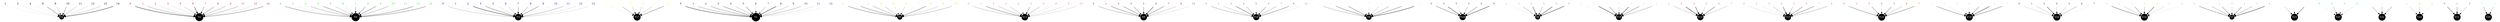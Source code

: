 strict digraph {
	node [shape=point];
	1 -> n1_2 [penwidth=0.11];
	2 -> n1_2 [penwidth=0.16];
	4 -> n1_2 [penwidth=0.13];
	8 -> n1_2 [penwidth=1.02];
	9 -> n1_2 [penwidth=0.42];
	10 -> n1_2 [penwidth=0.95];
	11 -> n1_2 [penwidth=0.51];
	12 -> n1_2 [penwidth=0.28];
	13 -> n1_2 [penwidth=0.47];
	14 -> n1_2 [penwidth=1.50];
	15 -> n1_4 [penwidth=1.61];
	16 -> n1_4 [penwidth=0.66];
	17 -> n1_4 [penwidth=0.25];
	18 -> n1_4 [penwidth=0.26];
	20 -> n1_4 [penwidth=0.54];
	21 -> n1_4 [penwidth=1.61];
	22 -> n1_4 [penwidth=0.97];
	23 -> n1_4 [penwidth=0.91];
	24 -> n1_4 [penwidth=0.64];
	26 -> n1_4 [penwidth=0.71];
	27 -> n1_4 [penwidth=0.27];
	29 -> n1_4 [penwidth=0.99];
	30 -> n1_0 [penwidth=0.94];
	32 -> n1_0 [penwidth=0.16];
	33 -> n1_0 [penwidth=0.67];
	34 -> n1_0 [penwidth=0.98];
	35 -> n1_0 [penwidth=0.51];
	36 -> n1_0 [penwidth=0.26];
	37 -> n1_0 [penwidth=0.98];
	38 -> n1_0 [penwidth=0.98];
	39 -> n1_0 [penwidth=1.02];
	40 -> n1_0 [penwidth=0.69];
	41 -> n1_0 [penwidth=0.10];
	42 -> n1_0 [penwidth=1.04];
	44 -> n1_0 [penwidth=1.03];
	45 -> n1_3 [penwidth=0.48];
	46 -> n1_3 [penwidth=0.12];
	47 -> n1_3 [penwidth=1.58];
	48 -> n1_3 [penwidth=0.99];
	50 -> n1_3 [penwidth=0.26];
	51 -> n1_3 [penwidth=0.49];
	52 -> n1_3 [penwidth=1.03];
	53 -> n1_3 [penwidth=0.67];
	54 -> n1_3 [penwidth=0.99];
	55 -> n1_3 [penwidth=0.13];
	56 -> n1_3 [penwidth=0.66];
	57 -> n1_3 [penwidth=0.28];
	58 -> n1_3 [penwidth=0.27];
	60 -> n1_17 [penwidth=0.13];
	61 -> n1_17 [penwidth=0.64];
	63 -> n1_17 [penwidth=0.49];
	64 -> n1_17 [penwidth=0.59];
	66 -> n1_17 [penwidth=0.46];
	71 -> n1_17 [penwidth=0.95];
	72 -> n1_1 [penwidth=1.55];
	73 -> n1_1 [penwidth=0.70];
	74 -> n1_1 [penwidth=0.81];
	75 -> n1_1 [penwidth=1.01];
	76 -> n1_1 [penwidth=0.54];
	77 -> n1_1 [penwidth=0.98];
	78 -> n1_1 [penwidth=0.46];
	79 -> n1_1 [penwidth=0.62];
	80 -> n1_1 [penwidth=1.67];
	81 -> n1_1 [penwidth=0.50];
	82 -> n1_1 [penwidth=0.67];
	83 -> n1_1 [penwidth=0.27];
	84 -> n1_1 [penwidth=0.11];
	85 -> n1_5 [penwidth=1.00];
	86 -> n1_5 [penwidth=0.97];
	87 -> n1_5 [penwidth=0.69];
	89 -> n1_5 [penwidth=0.55];
	90 -> n1_5 [penwidth=0.26];
	91 -> n1_5 [penwidth=0.45];
	92 -> n1_5 [penwidth=0.10];
	93 -> n1_5 [penwidth=0.99];
	94 -> n1_5 [penwidth=0.41];
	95 -> n1_5 [penwidth=0.63];
	98 -> n1_11 [penwidth=0.52];
	99 -> n1_11 [penwidth=1.01];
	100 -> n1_11 [penwidth=0.53];
	101 -> n1_11 [penwidth=0.45];
	102 -> n1_11 [penwidth=0.15];
	103 -> n1_11 [penwidth=0.92];
	104 -> n1_11 [penwidth=0.60];
	106 -> n1_11 [penwidth=0.21];
	107 -> n1_11 [penwidth=0.31];
	108 -> n1_11 [penwidth=0.33];
	110 -> n1_6 [penwidth=0.68];
	111 -> n1_6 [penwidth=1.00];
	112 -> n1_6 [penwidth=0.99];
	113 -> n1_6 [penwidth=0.97];
	115 -> n1_6 [penwidth=0.96];
	116 -> n1_6 [penwidth=1.48];
	117 -> n1_6 [penwidth=1.02];
	118 -> n1_6 [penwidth=0.51];
	121 -> n1_6 [penwidth=0.25];
	122 -> n1_10 [penwidth=0.66];
	123 -> n1_10 [penwidth=0.46];
	124 -> n1_10 [penwidth=1.20];
	126 -> n1_10 [penwidth=0.69];
	127 -> n1_10 [penwidth=0.12];
	128 -> n1_10 [penwidth=0.98];
	129 -> n1_10 [penwidth=0.62];
	130 -> n1_10 [penwidth=1.03];
	133 -> n1_10 [penwidth=0.12];
	134 -> n1_8 [penwidth=0.61];
	136 -> n1_8 [penwidth=0.98];
	137 -> n1_8 [penwidth=1.02];
	138 -> n1_8 [penwidth=0.13];
	139 -> n1_8 [penwidth=0.27];
	140 -> n1_8 [penwidth=0.45];
	141 -> n1_8 [penwidth=0.65];
	142 -> n1_8 [penwidth=1.00];
	144 -> n1_8 [penwidth=1.53];
	145 -> n1_18 [penwidth=0.96];
	149 -> n1_18 [penwidth=1.50];
	150 -> n1_18 [penwidth=0.28];
	151 -> n1_18 [penwidth=0.72];
	153 -> n1_18 [penwidth=0.95];
	154 -> n1_18 [penwidth=1.56];
	157 -> n1_9 [penwidth=0.10];
	159 -> n1_9 [penwidth=0.64];
	161 -> n1_9 [penwidth=1.64];
	162 -> n1_9 [penwidth=0.81];
	164 -> n1_9 [penwidth=1.52];
	165 -> n1_9 [penwidth=1.56];
	168 -> n1_16 [penwidth=0.11];
	169 -> n1_16 [penwidth=1.65];
	170 -> n1_16 [penwidth=0.99];
	171 -> n1_16 [penwidth=0.47];
	172 -> n1_16 [penwidth=1.57];
	173 -> n1_16 [penwidth=0.97];
	174 -> n1_16 [penwidth=0.68];
	177 -> n1_12 [penwidth=0.50];
	178 -> n1_12 [penwidth=1.69];
	180 -> n1_12 [penwidth=1.59];
	181 -> n1_12 [penwidth=0.45];
	182 -> n1_12 [penwidth=1.13];
	183 -> n1_12 [penwidth=0.47];
	185 -> n1_13 [penwidth=0.25];
	187 -> n1_13 [penwidth=0.13];
	188 -> n1_13 [penwidth=0.49];
	189 -> n1_13 [penwidth=1.54];
	190 -> n1_13 [penwidth=0.71];
	191 -> n1_13 [penwidth=0.98];
	192 -> n1_13 [penwidth=1.00];
	193 -> n1_13 [penwidth=0.61];
	194 -> n1_15 [penwidth=0.98];
	195 -> n1_15 [penwidth=0.12];
	197 -> n1_15 [penwidth=0.96];
	198 -> n1_15 [penwidth=0.25];
	199 -> n1_15 [penwidth=0.99];
	200 -> n1_15 [penwidth=0.51];
	201 -> n1_15 [penwidth=1.02];
	203 -> n1_19 [penwidth=0.95];
	204 -> n1_19 [penwidth=0.15];
	205 -> n1_19 [penwidth=0.10];
	206 -> n1_19 [penwidth=0.20];
	207 -> n1_19 [penwidth=0.99];
	208 -> n1_19 [penwidth=1.58];
	209 -> n1_19 [penwidth=1.02];
	210 -> n1_20 [penwidth=0.30];
	211 -> n1_20 [penwidth=0.45];
	213 -> n1_20 [penwidth=1.49];
	214 -> n1_20 [penwidth=0.51];
	215 -> n1_20 [penwidth=0.43];
	216 -> n1_20 [penwidth=0.63];
	217 -> n1_20 [penwidth=0.10];
	218 -> n1_14 [penwidth=1.16];
	219 -> n1_14 [penwidth=0.44];
	220 -> n1_14 [penwidth=0.92];
	221 -> n1_14 [penwidth=0.69];
	222 -> n1_14 [penwidth=1.47];
	223 -> n1_14 [penwidth=0.25];
	224 -> n1_14 [penwidth=0.10];
	225 -> n1_7 [penwidth=0.95];
	226 -> n1_7 [penwidth=0.64];
	227 -> n1_7 [penwidth=0.98];
	228 -> n1_7 [penwidth=0.48];
	229 -> n1_7 [penwidth=1.03];
	230 -> n1_7 [penwidth=0.68];
	231 -> n1_7 [penwidth=1.58];
	232 -> n1_23 [penwidth=0.53];
	233 -> n1_23 [penwidth=0.28];
	234 -> n1_23 [penwidth=1.31];
	238 -> n1_25 [penwidth=0.14];
	240 -> n1_25 [penwidth=0.65];
	241 -> n1_25 [penwidth=0.10];
	242 -> n1_25 [penwidth=0.27];
	243 -> n1_22 [penwidth=0.72];
	245 -> n1_22 [penwidth=0.71];
	247 -> n1_22 [penwidth=0.89];
	253 -> n1_24 [penwidth=0.38];
	254 -> n1_24 [penwidth=0.55];
	255 -> n1_24 [penwidth=0.12];
	256 -> n1_21 [penwidth=1.26];
	257 -> n1_21 [penwidth=0.98];
	259 -> n1_21 [penwidth=0.52];
	267 -> n1_26 [penwidth=1.00];
	269 -> n1_26 [penwidth=0.61];
	1 [label="1",shape=none,fontcolor="black"]
	2 [label="2",shape=none,fontcolor="black"]
	4 [label="4",shape=none,fontcolor="black"]
	8 [label="8",shape=none,fontcolor="black"]
	9 [label="9",shape=none,fontcolor="black"]
	10 [label="10",shape=none,fontcolor="black"]
	11 [label="11",shape=none,fontcolor="black"]
	12 [label="12",shape=none,fontcolor="black"]
	13 [label="13",shape=none,fontcolor="black"]
	14 [label="14",shape=none,fontcolor="black"]
	15 [label="0",shape=none,fontcolor="red"]
	16 [label="1",shape=none,fontcolor="red"]
	17 [label="2",shape=none,fontcolor="red"]
	18 [label="3",shape=none,fontcolor="red"]
	20 [label="5",shape=none,fontcolor="red"]
	21 [label="6",shape=none,fontcolor="red"]
	22 [label="7",shape=none,fontcolor="red"]
	23 [label="8",shape=none,fontcolor="red"]
	24 [label="9",shape=none,fontcolor="red"]
	26 [label="11",shape=none,fontcolor="red"]
	27 [label="12",shape=none,fontcolor="red"]
	29 [label="14",shape=none,fontcolor="red"]
	30 [label="0",shape=none,fontcolor="green"]
	32 [label="2",shape=none,fontcolor="green"]
	33 [label="3",shape=none,fontcolor="green"]
	34 [label="4",shape=none,fontcolor="green"]
	35 [label="5",shape=none,fontcolor="green"]
	36 [label="6",shape=none,fontcolor="green"]
	37 [label="7",shape=none,fontcolor="green"]
	38 [label="8",shape=none,fontcolor="green"]
	39 [label="9",shape=none,fontcolor="green"]
	40 [label="10",shape=none,fontcolor="green"]
	41 [label="11",shape=none,fontcolor="green"]
	42 [label="12",shape=none,fontcolor="green"]
	44 [label="14",shape=none,fontcolor="green"]
	45 [label="0",shape=none,fontcolor="blue"]
	46 [label="1",shape=none,fontcolor="blue"]
	47 [label="2",shape=none,fontcolor="blue"]
	48 [label="3",shape=none,fontcolor="blue"]
	50 [label="5",shape=none,fontcolor="blue"]
	51 [label="6",shape=none,fontcolor="blue"]
	52 [label="7",shape=none,fontcolor="blue"]
	53 [label="8",shape=none,fontcolor="blue"]
	54 [label="9",shape=none,fontcolor="blue"]
	55 [label="10",shape=none,fontcolor="blue"]
	56 [label="11",shape=none,fontcolor="blue"]
	57 [label="12",shape=none,fontcolor="blue"]
	58 [label="13",shape=none,fontcolor="blue"]
	60 [label="1",shape=none,fontcolor="yellow"]
	61 [label="2",shape=none,fontcolor="yellow"]
	63 [label="4",shape=none,fontcolor="yellow"]
	64 [label="5",shape=none,fontcolor="yellow"]
	66 [label="7",shape=none,fontcolor="yellow"]
	71 [label="12",shape=none,fontcolor="yellow"]
	72 [label="0",shape=none,fontcolor="indigo"]
	73 [label="1",shape=none,fontcolor="indigo"]
	74 [label="2",shape=none,fontcolor="indigo"]
	75 [label="3",shape=none,fontcolor="indigo"]
	76 [label="4",shape=none,fontcolor="indigo"]
	77 [label="5",shape=none,fontcolor="indigo"]
	78 [label="6",shape=none,fontcolor="indigo"]
	79 [label="7",shape=none,fontcolor="indigo"]
	80 [label="8",shape=none,fontcolor="indigo"]
	81 [label="9",shape=none,fontcolor="indigo"]
	82 [label="10",shape=none,fontcolor="indigo"]
	83 [label="11",shape=none,fontcolor="indigo"]
	84 [label="12",shape=none,fontcolor="indigo"]
	85 [label="0",shape=none,fontcolor="gold"]
	86 [label="1",shape=none,fontcolor="gold"]
	87 [label="2",shape=none,fontcolor="gold"]
	89 [label="4",shape=none,fontcolor="gold"]
	90 [label="5",shape=none,fontcolor="gold"]
	91 [label="6",shape=none,fontcolor="gold"]
	92 [label="7",shape=none,fontcolor="gold"]
	93 [label="8",shape=none,fontcolor="gold"]
	94 [label="9",shape=none,fontcolor="gold"]
	95 [label="10",shape=none,fontcolor="gold"]
	98 [label="0",shape=none,fontcolor="hotpink"]
	99 [label="1",shape=none,fontcolor="hotpink"]
	100 [label="2",shape=none,fontcolor="hotpink"]
	101 [label="3",shape=none,fontcolor="hotpink"]
	102 [label="4",shape=none,fontcolor="hotpink"]
	103 [label="5",shape=none,fontcolor="hotpink"]
	104 [label="6",shape=none,fontcolor="hotpink"]
	106 [label="8",shape=none,fontcolor="hotpink"]
	107 [label="9",shape=none,fontcolor="hotpink"]
	108 [label="10",shape=none,fontcolor="hotpink"]
	110 [label="0",shape=none,fontcolor="firebrick"]
	111 [label="1",shape=none,fontcolor="firebrick"]
	112 [label="2",shape=none,fontcolor="firebrick"]
	113 [label="3",shape=none,fontcolor="firebrick"]
	115 [label="5",shape=none,fontcolor="firebrick"]
	116 [label="6",shape=none,fontcolor="firebrick"]
	117 [label="7",shape=none,fontcolor="firebrick"]
	118 [label="8",shape=none,fontcolor="firebrick"]
	121 [label="11",shape=none,fontcolor="firebrick"]
	122 [label="0",shape=none,fontcolor="indianred"]
	123 [label="1",shape=none,fontcolor="indianred"]
	124 [label="2",shape=none,fontcolor="indianred"]
	126 [label="4",shape=none,fontcolor="indianred"]
	127 [label="5",shape=none,fontcolor="indianred"]
	128 [label="6",shape=none,fontcolor="indianred"]
	129 [label="7",shape=none,fontcolor="indianred"]
	130 [label="8",shape=none,fontcolor="indianred"]
	133 [label="11",shape=none,fontcolor="indianred"]
	134 [label="0",shape=none,fontcolor="mistyrose"]
	136 [label="2",shape=none,fontcolor="mistyrose"]
	137 [label="3",shape=none,fontcolor="mistyrose"]
	138 [label="4",shape=none,fontcolor="mistyrose"]
	139 [label="5",shape=none,fontcolor="mistyrose"]
	140 [label="6",shape=none,fontcolor="mistyrose"]
	141 [label="7",shape=none,fontcolor="mistyrose"]
	142 [label="8",shape=none,fontcolor="mistyrose"]
	144 [label="10",shape=none,fontcolor="mistyrose"]
	145 [label="0",shape=none,fontcolor="darkolivegreen"]
	149 [label="4",shape=none,fontcolor="darkolivegreen"]
	150 [label="5",shape=none,fontcolor="darkolivegreen"]
	151 [label="6",shape=none,fontcolor="darkolivegreen"]
	153 [label="8",shape=none,fontcolor="darkolivegreen"]
	154 [label="9",shape=none,fontcolor="darkolivegreen"]
	157 [label="1",shape=none,fontcolor="darkseagreen"]
	159 [label="3",shape=none,fontcolor="darkseagreen"]
	161 [label="5",shape=none,fontcolor="darkseagreen"]
	162 [label="6",shape=none,fontcolor="darkseagreen"]
	164 [label="8",shape=none,fontcolor="darkseagreen"]
	165 [label="9",shape=none,fontcolor="darkseagreen"]
	168 [label="2",shape=none,fontcolor="pink"]
	169 [label="3",shape=none,fontcolor="pink"]
	170 [label="4",shape=none,fontcolor="pink"]
	171 [label="5",shape=none,fontcolor="pink"]
	172 [label="6",shape=none,fontcolor="pink"]
	173 [label="7",shape=none,fontcolor="pink"]
	174 [label="8",shape=none,fontcolor="pink"]
	177 [label="1",shape=none,fontcolor="tomato"]
	178 [label="2",shape=none,fontcolor="tomato"]
	180 [label="4",shape=none,fontcolor="tomato"]
	181 [label="5",shape=none,fontcolor="tomato"]
	182 [label="6",shape=none,fontcolor="tomato"]
	183 [label="7",shape=none,fontcolor="tomato"]
	185 [label="0",shape=none,fontcolor="lightcoral"]
	187 [label="2",shape=none,fontcolor="lightcoral"]
	188 [label="3",shape=none,fontcolor="lightcoral"]
	189 [label="4",shape=none,fontcolor="lightcoral"]
	190 [label="5",shape=none,fontcolor="lightcoral"]
	191 [label="6",shape=none,fontcolor="lightcoral"]
	192 [label="7",shape=none,fontcolor="lightcoral"]
	193 [label="8",shape=none,fontcolor="lightcoral"]
	194 [label="0",shape=none,fontcolor="orangered"]
	195 [label="1",shape=none,fontcolor="orangered"]
	197 [label="3",shape=none,fontcolor="orangered"]
	198 [label="4",shape=none,fontcolor="orangered"]
	199 [label="5",shape=none,fontcolor="orangered"]
	200 [label="6",shape=none,fontcolor="orangered"]
	201 [label="7",shape=none,fontcolor="orangered"]
	203 [label="1",shape=none,fontcolor="palegreen"]
	204 [label="2",shape=none,fontcolor="palegreen"]
	205 [label="3",shape=none,fontcolor="palegreen"]
	206 [label="4",shape=none,fontcolor="palegreen"]
	207 [label="5",shape=none,fontcolor="palegreen"]
	208 [label="6",shape=none,fontcolor="palegreen"]
	209 [label="7",shape=none,fontcolor="palegreen"]
	210 [label="0",shape=none,fontcolor="darkslategrey"]
	211 [label="1",shape=none,fontcolor="darkslategrey"]
	213 [label="3",shape=none,fontcolor="darkslategrey"]
	214 [label="4",shape=none,fontcolor="darkslategrey"]
	215 [label="5",shape=none,fontcolor="darkslategrey"]
	216 [label="6",shape=none,fontcolor="darkslategrey"]
	217 [label="7",shape=none,fontcolor="darkslategrey"]
	218 [label="0",shape=none,fontcolor="greenyellow"]
	219 [label="1",shape=none,fontcolor="greenyellow"]
	220 [label="2",shape=none,fontcolor="greenyellow"]
	221 [label="3",shape=none,fontcolor="greenyellow"]
	222 [label="4",shape=none,fontcolor="greenyellow"]
	223 [label="5",shape=none,fontcolor="greenyellow"]
	224 [label="6",shape=none,fontcolor="greenyellow"]
	225 [label="0",shape=none,fontcolor="burlywood"]
	226 [label="1",shape=none,fontcolor="burlywood"]
	227 [label="2",shape=none,fontcolor="burlywood"]
	228 [label="3",shape=none,fontcolor="burlywood"]
	229 [label="4",shape=none,fontcolor="burlywood"]
	230 [label="5",shape=none,fontcolor="burlywood"]
	231 [label="6",shape=none,fontcolor="burlywood"]
	232 [label="0",shape=none,fontcolor="seashell"]
	233 [label="1",shape=none,fontcolor="seashell"]
	234 [label="2",shape=none,fontcolor="seashell"]
	238 [label="0",shape=none,fontcolor="mediumspringgreen"]
	240 [label="2",shape=none,fontcolor="mediumspringgreen"]
	241 [label="3",shape=none,fontcolor="mediumspringgreen"]
	242 [label="4",shape=none,fontcolor="mediumspringgreen"]
	243 [label="0",shape=none,fontcolor="papayawhip"]
	245 [label="2",shape=none,fontcolor="papayawhip"]
	247 [label="4",shape=none,fontcolor="papayawhip"]
	253 [label="1",shape=none,fontcolor="chartreuse"]
	254 [label="2",shape=none,fontcolor="chartreuse"]
	255 [label="3",shape=none,fontcolor="chartreuse"]
	256 [label="0",shape=none,fontcolor="dimgray"]
	257 [label="1",shape=none,fontcolor="dimgray"]
	259 [label="3",shape=none,fontcolor="dimgray"]
	267 [label="0",shape=none,fontcolor="aquamarine"]
	269 [label="2",shape=none,fontcolor="aquamarine"]
	n1_0 [shape=circle,margin="0,0",style=filled,fillcolor=black,fontcolor=white,height=0.64,label="Y0"]
	n1_1 [shape=circle,margin="0,0",style=filled,fillcolor=black,fontcolor=white,height=0.66,label="Y1"]
	n1_2 [shape=circle,margin="0,0",style=filled,fillcolor=black,fontcolor=white,height=0.36,label="Y2"]
	n1_3 [shape=circle,margin="0,0",style=filled,fillcolor=black,fontcolor=white,height=0.52,label="Y3"]
	n1_4 [shape=circle,margin="0,0",style=filled,fillcolor=black,fontcolor=white,height=0.62,label="Y4"]
	n1_5 [shape=circle,margin="0,0",style=filled,fillcolor=black,fontcolor=white,height=0.39,label="Y5"]
	n1_6 [shape=circle,margin="0,0",style=filled,fillcolor=black,fontcolor=white,height=0.52,label="Y6"]
	n1_7 [shape=circle,margin="0,0",style=filled,fillcolor=black,fontcolor=white,height=0.38,label="Y7"]
	n1_8 [shape=circle,margin="0,0",style=filled,fillcolor=black,fontcolor=white,height=0.42,label="Y8"]
	n1_9 [shape=circle,margin="0,0",style=filled,fillcolor=black,fontcolor=white,height=0.37,label="Y9"]
	n1_10 [shape=circle,margin="0,0",style=filled,fillcolor=black,fontcolor=white,height=0.36,label="Y10"]
	n1_11 [shape=circle,margin="0,0",style=filled,fillcolor=black,fontcolor=white,height=0.32,label="Y11"]
	n1_12 [shape=circle,margin="0,0",style=filled,fillcolor=black,fontcolor=white,height=0.35,label="Y12"]
	n1_13 [shape=circle,margin="0,0",style=filled,fillcolor=black,fontcolor=white,height=0.34,label="Y13"]
	n1_14 [shape=circle,margin="0,0",style=filled,fillcolor=black,fontcolor=white,height=0.29,label="Y14"]
	n1_15 [shape=circle,margin="0,0",style=filled,fillcolor=black,fontcolor=white,height=0.28,label="Y15"]
	n1_16 [shape=circle,margin="0,0",style=filled,fillcolor=black,fontcolor=white,height=0.39,label="Y16"]
	n1_17 [shape=circle,margin="0,0",style=filled,fillcolor=black,fontcolor=white,height=0.22,label="Y17"]
	n1_18 [shape=circle,margin="0,0",style=filled,fillcolor=black,fontcolor=white,height=0.36,label="Y18"]
	n1_19 [shape=circle,margin="0,0",style=filled,fillcolor=black,fontcolor=white,height=0.28,label="Y19"]
	n1_20 [shape=circle,margin="0,0",style=filled,fillcolor=black,fontcolor=white,height=0.22,label="Y20"]
	n1_21 [shape=circle,margin="0,0",style=filled,fillcolor=black,fontcolor=white,height=0.22,label="Y21"]
	n1_22 [shape=circle,margin="0,0",style=filled,fillcolor=black,fontcolor=white,height=0.22,label="Y22"]
	n1_23 [shape=circle,margin="0,0",style=filled,fillcolor=black,fontcolor=white,height=0.22,label="Y23"]
	n1_24 [shape=circle,margin="0,0",style=filled,fillcolor=black,fontcolor=white,height=0.22,label="Y24"]
	n1_25 [shape=circle,margin="0,0",style=filled,fillcolor=black,fontcolor=white,height=0.22,label="Y25"]
	n1_26 [shape=circle,margin="0,0",style=filled,fillcolor=black,fontcolor=white,height=0.22,label="Y26"]
}